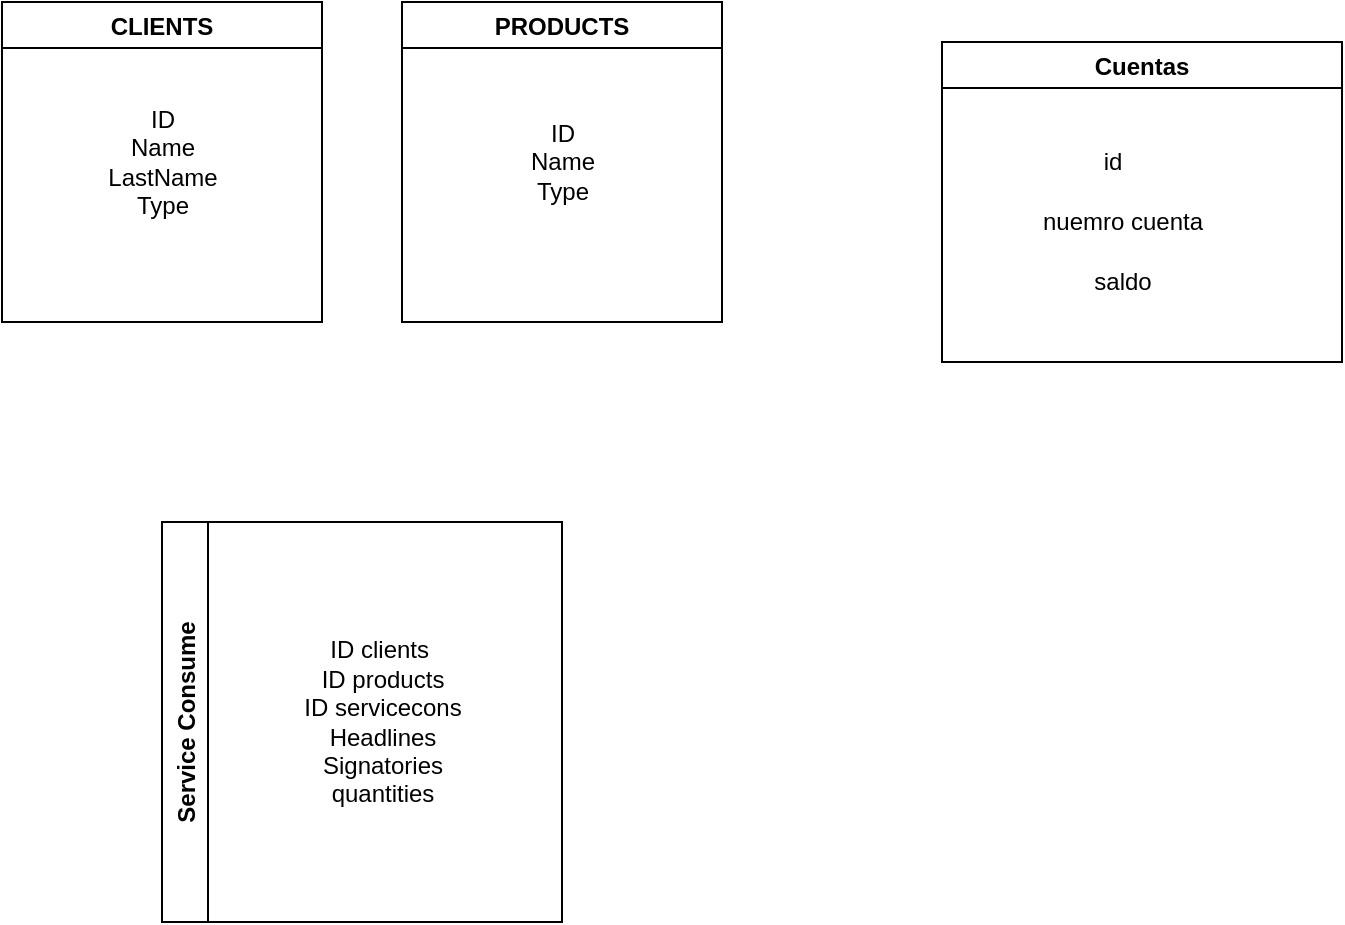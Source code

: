 <mxfile version="16.5.3" type="github">
  <diagram id="lopL0MONfdwnP9RmBGuu" name="Page-1">
    <mxGraphModel dx="804" dy="479" grid="1" gridSize="10" guides="1" tooltips="1" connect="1" arrows="1" fold="1" page="1" pageScale="1" pageWidth="827" pageHeight="1169" math="0" shadow="0">
      <root>
        <mxCell id="0" />
        <mxCell id="1" parent="0" />
        <mxCell id="0uReqqwGwvWxbqI3LPFT-1" value="CLIENTS" style="swimlane;" parent="1" vertex="1">
          <mxGeometry x="80" y="20" width="160" height="160" as="geometry" />
        </mxCell>
        <mxCell id="0uReqqwGwvWxbqI3LPFT-3" value="ID&lt;br&gt;Name&lt;br&gt;LastName&lt;br&gt;Type" style="text;html=1;align=center;verticalAlign=middle;resizable=0;points=[];autosize=1;strokeColor=none;fillColor=none;" parent="0uReqqwGwvWxbqI3LPFT-1" vertex="1">
          <mxGeometry x="45" y="50" width="70" height="60" as="geometry" />
        </mxCell>
        <mxCell id="0uReqqwGwvWxbqI3LPFT-2" value="PRODUCTS" style="swimlane;" parent="1" vertex="1">
          <mxGeometry x="280" y="20" width="160" height="160" as="geometry" />
        </mxCell>
        <mxCell id="0uReqqwGwvWxbqI3LPFT-4" value="ID&lt;br&gt;Name&lt;br&gt;Type" style="text;html=1;align=center;verticalAlign=middle;resizable=0;points=[];autosize=1;strokeColor=none;fillColor=none;" parent="0uReqqwGwvWxbqI3LPFT-2" vertex="1">
          <mxGeometry x="55" y="55" width="50" height="50" as="geometry" />
        </mxCell>
        <mxCell id="0uReqqwGwvWxbqI3LPFT-6" value="Service Consume" style="swimlane;horizontal=0;" parent="1" vertex="1">
          <mxGeometry x="160" y="280" width="200" height="200" as="geometry" />
        </mxCell>
        <mxCell id="0uReqqwGwvWxbqI3LPFT-7" value="ID clients&amp;nbsp;&lt;br&gt;ID products&lt;br&gt;ID servicecons&lt;br&gt;Headlines&lt;br&gt;Signatories&lt;br&gt;quantities&lt;br&gt;" style="text;html=1;align=center;verticalAlign=middle;resizable=0;points=[];autosize=1;strokeColor=none;fillColor=none;" parent="0uReqqwGwvWxbqI3LPFT-6" vertex="1">
          <mxGeometry x="65" y="55" width="90" height="90" as="geometry" />
        </mxCell>
        <mxCell id="UCz5N1XBI-Wh14yEQwwE-2" value="Cuentas" style="swimlane;" vertex="1" parent="1">
          <mxGeometry x="550" y="40" width="200" height="160" as="geometry" />
        </mxCell>
        <mxCell id="UCz5N1XBI-Wh14yEQwwE-4" value="nuemro cuenta" style="text;html=1;align=center;verticalAlign=middle;resizable=0;points=[];autosize=1;strokeColor=none;fillColor=none;" vertex="1" parent="UCz5N1XBI-Wh14yEQwwE-2">
          <mxGeometry x="40" y="80" width="100" height="20" as="geometry" />
        </mxCell>
        <mxCell id="UCz5N1XBI-Wh14yEQwwE-3" value="id" style="text;html=1;align=center;verticalAlign=middle;resizable=0;points=[];autosize=1;strokeColor=none;fillColor=none;" vertex="1" parent="UCz5N1XBI-Wh14yEQwwE-2">
          <mxGeometry x="70" y="50" width="30" height="20" as="geometry" />
        </mxCell>
        <mxCell id="UCz5N1XBI-Wh14yEQwwE-5" value="saldo" style="text;html=1;align=center;verticalAlign=middle;resizable=0;points=[];autosize=1;strokeColor=none;fillColor=none;" vertex="1" parent="UCz5N1XBI-Wh14yEQwwE-2">
          <mxGeometry x="70" y="110" width="40" height="20" as="geometry" />
        </mxCell>
      </root>
    </mxGraphModel>
  </diagram>
</mxfile>
